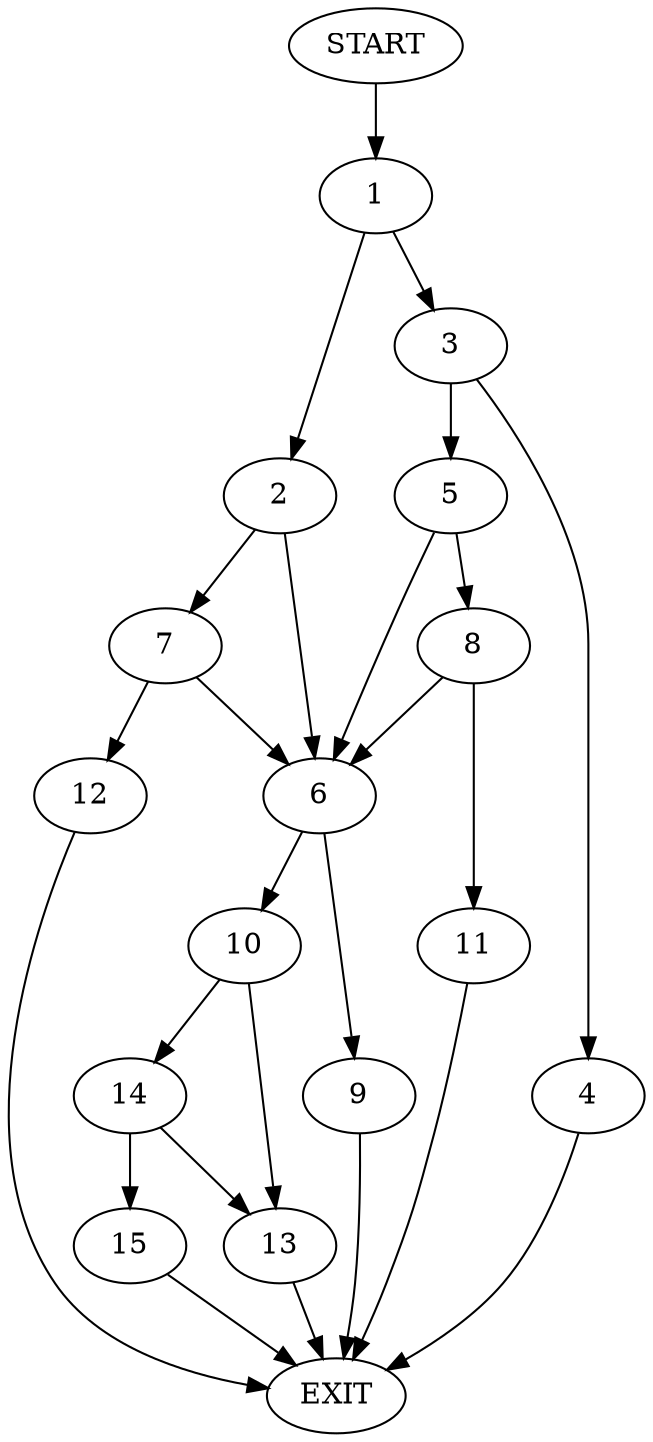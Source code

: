 digraph {
0 [label="START"]
16 [label="EXIT"]
0 -> 1
1 -> 2
1 -> 3
3 -> 4
3 -> 5
2 -> 6
2 -> 7
4 -> 16
5 -> 6
5 -> 8
6 -> 9
6 -> 10
8 -> 6
8 -> 11
11 -> 16
7 -> 6
7 -> 12
12 -> 16
10 -> 13
10 -> 14
9 -> 16
14 -> 13
14 -> 15
13 -> 16
15 -> 16
}
